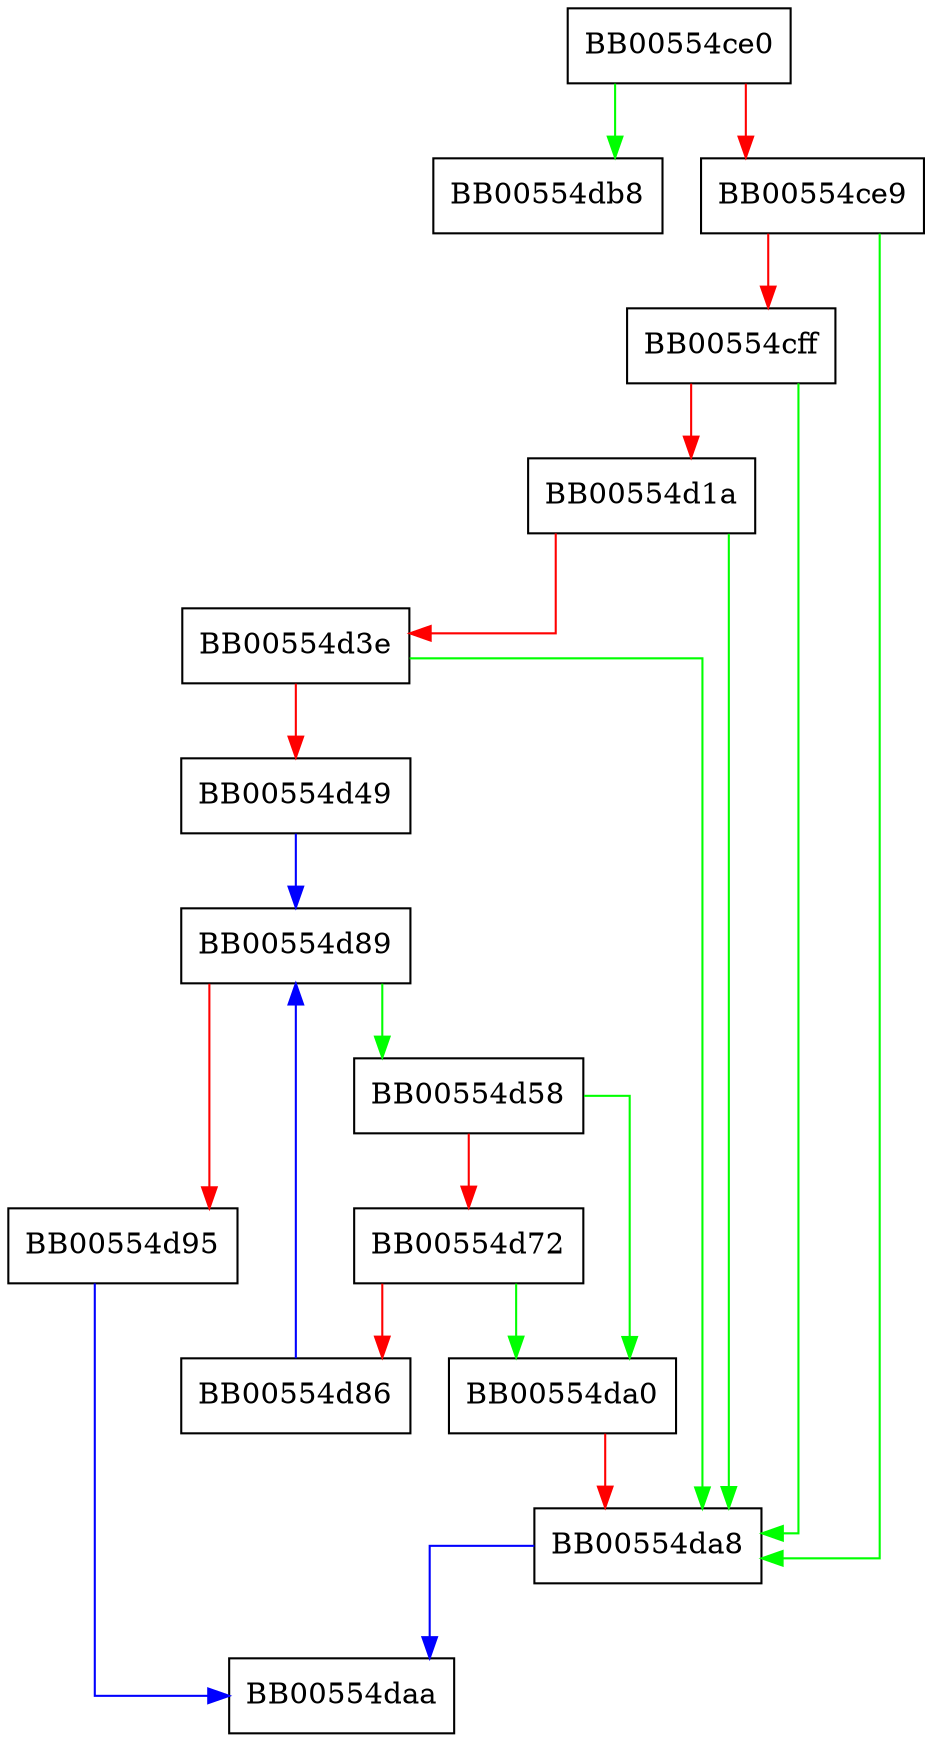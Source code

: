 digraph save_statusInfo {
  node [shape="box"];
  graph [splines=ortho];
  BB00554ce0 -> BB00554db8 [color="green"];
  BB00554ce0 -> BB00554ce9 [color="red"];
  BB00554ce9 -> BB00554da8 [color="green"];
  BB00554ce9 -> BB00554cff [color="red"];
  BB00554cff -> BB00554da8 [color="green"];
  BB00554cff -> BB00554d1a [color="red"];
  BB00554d1a -> BB00554da8 [color="green"];
  BB00554d1a -> BB00554d3e [color="red"];
  BB00554d3e -> BB00554da8 [color="green"];
  BB00554d3e -> BB00554d49 [color="red"];
  BB00554d49 -> BB00554d89 [color="blue"];
  BB00554d58 -> BB00554da0 [color="green"];
  BB00554d58 -> BB00554d72 [color="red"];
  BB00554d72 -> BB00554da0 [color="green"];
  BB00554d72 -> BB00554d86 [color="red"];
  BB00554d86 -> BB00554d89 [color="blue"];
  BB00554d89 -> BB00554d58 [color="green"];
  BB00554d89 -> BB00554d95 [color="red"];
  BB00554d95 -> BB00554daa [color="blue"];
  BB00554da0 -> BB00554da8 [color="red"];
  BB00554da8 -> BB00554daa [color="blue"];
}